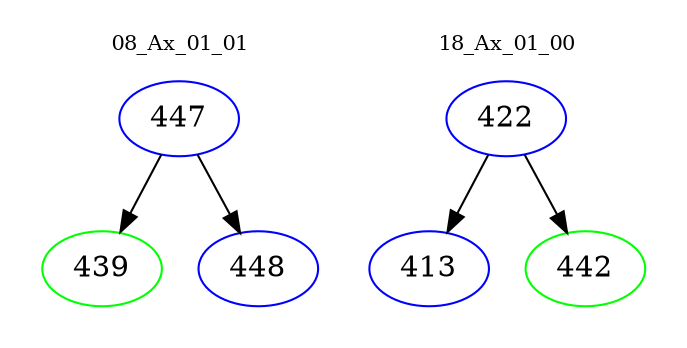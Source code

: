 digraph{
subgraph cluster_0 {
color = white
label = "08_Ax_01_01";
fontsize=10;
T0_447 [label="447", color="blue"]
T0_447 -> T0_439 [color="black"]
T0_439 [label="439", color="green"]
T0_447 -> T0_448 [color="black"]
T0_448 [label="448", color="blue"]
}
subgraph cluster_1 {
color = white
label = "18_Ax_01_00";
fontsize=10;
T1_422 [label="422", color="blue"]
T1_422 -> T1_413 [color="black"]
T1_413 [label="413", color="blue"]
T1_422 -> T1_442 [color="black"]
T1_442 [label="442", color="green"]
}
}
